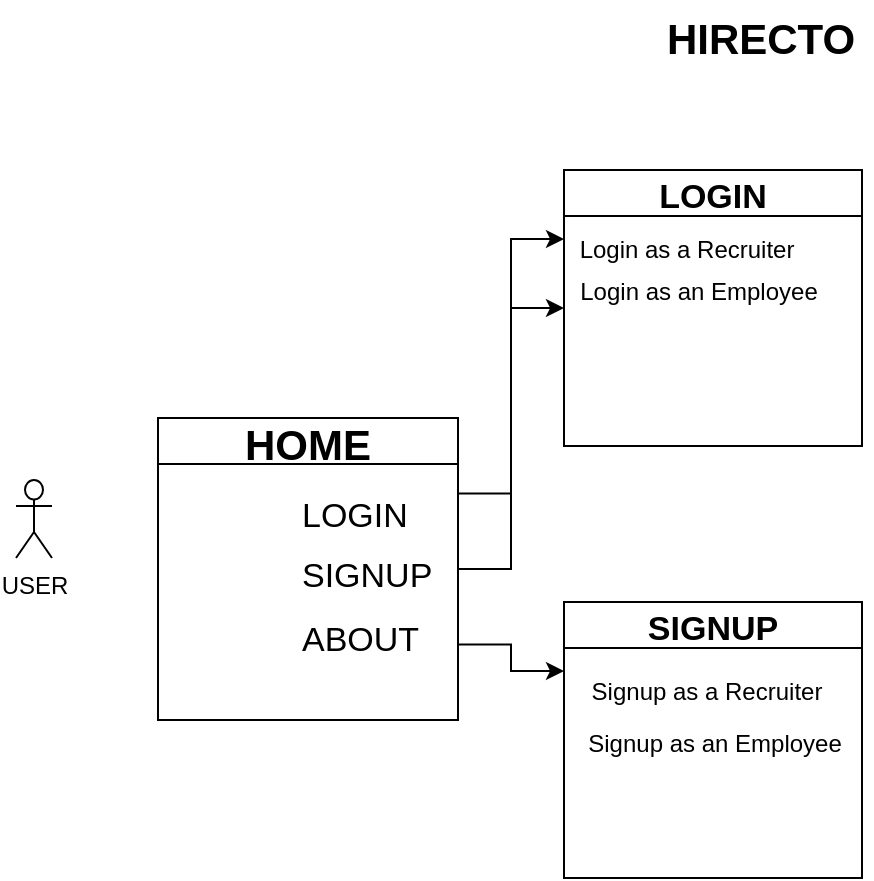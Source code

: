 <mxfile version="20.2.7" type="github">
  <diagram id="C5RBs43oDa-KdzZeNtuy" name="Page-1">
    <mxGraphModel dx="1038" dy="539" grid="0" gridSize="10" guides="1" tooltips="1" connect="1" arrows="1" fold="1" page="1" pageScale="1" pageWidth="827" pageHeight="1169" math="0" shadow="0">
      <root>
        <mxCell id="WIyWlLk6GJQsqaUBKTNV-0" />
        <mxCell id="WIyWlLk6GJQsqaUBKTNV-1" parent="WIyWlLk6GJQsqaUBKTNV-0" />
        <mxCell id="TGyUULLUcQQw1tGc5YkL-0" value="USER" style="shape=umlActor;verticalLabelPosition=bottom;verticalAlign=top;html=1;outlineConnect=0;" parent="WIyWlLk6GJQsqaUBKTNV-1" vertex="1">
          <mxGeometry x="38" y="256" width="18" height="39" as="geometry" />
        </mxCell>
        <mxCell id="TGyUULLUcQQw1tGc5YkL-2" value="HIRECTO" style="text;html=1;align=center;verticalAlign=middle;resizable=0;points=[];autosize=1;strokeColor=none;fillColor=none;fontStyle=1;fontSize=21;" parent="WIyWlLk6GJQsqaUBKTNV-1" vertex="1">
          <mxGeometry x="354" y="16" width="112" height="37" as="geometry" />
        </mxCell>
        <mxCell id="TGyUULLUcQQw1tGc5YkL-10" style="edgeStyle=orthogonalEdgeStyle;rounded=0;orthogonalLoop=1;jettySize=auto;html=1;exitX=1;exitY=0.25;exitDx=0;exitDy=0;entryX=0;entryY=0.25;entryDx=0;entryDy=0;fontSize=17;" edge="1" parent="WIyWlLk6GJQsqaUBKTNV-1" source="TGyUULLUcQQw1tGc5YkL-3" target="TGyUULLUcQQw1tGc5YkL-8">
          <mxGeometry relative="1" as="geometry" />
        </mxCell>
        <mxCell id="aCniQN3QKN2nMsdBsUbV-1" style="edgeStyle=orthogonalEdgeStyle;rounded=0;orthogonalLoop=1;jettySize=auto;html=1;exitX=1;exitY=0.5;exitDx=0;exitDy=0;entryX=0;entryY=0.5;entryDx=0;entryDy=0;" edge="1" parent="WIyWlLk6GJQsqaUBKTNV-1" source="TGyUULLUcQQw1tGc5YkL-3" target="TGyUULLUcQQw1tGc5YkL-8">
          <mxGeometry relative="1" as="geometry" />
        </mxCell>
        <mxCell id="aCniQN3QKN2nMsdBsUbV-2" style="edgeStyle=orthogonalEdgeStyle;rounded=0;orthogonalLoop=1;jettySize=auto;html=1;exitX=1;exitY=0.75;exitDx=0;exitDy=0;entryX=0;entryY=0.25;entryDx=0;entryDy=0;" edge="1" parent="WIyWlLk6GJQsqaUBKTNV-1" source="TGyUULLUcQQw1tGc5YkL-3" target="TGyUULLUcQQw1tGc5YkL-9">
          <mxGeometry relative="1" as="geometry" />
        </mxCell>
        <mxCell id="TGyUULLUcQQw1tGc5YkL-3" value="HOME" style="swimlane;fontSize=21;" parent="WIyWlLk6GJQsqaUBKTNV-1" vertex="1">
          <mxGeometry x="109" y="225" width="150" height="151" as="geometry" />
        </mxCell>
        <mxCell id="TGyUULLUcQQw1tGc5YkL-12" value="LOGIN" style="text;strokeColor=none;fillColor=none;align=left;verticalAlign=middle;spacingLeft=4;spacingRight=4;overflow=hidden;points=[[0,0.5],[1,0.5]];portConstraint=eastwest;rotatable=0;fontSize=17;" vertex="1" parent="TGyUULLUcQQw1tGc5YkL-3">
          <mxGeometry x="66" y="32" width="80" height="30" as="geometry" />
        </mxCell>
        <mxCell id="TGyUULLUcQQw1tGc5YkL-13" value="SIGNUP" style="text;strokeColor=none;fillColor=none;align=left;verticalAlign=middle;spacingLeft=4;spacingRight=4;overflow=hidden;points=[[0,0.5],[1,0.5]];portConstraint=eastwest;rotatable=0;fontSize=17;" vertex="1" parent="TGyUULLUcQQw1tGc5YkL-3">
          <mxGeometry x="66" y="62" width="80" height="30" as="geometry" />
        </mxCell>
        <mxCell id="TGyUULLUcQQw1tGc5YkL-14" value="ABOUT" style="text;strokeColor=none;fillColor=none;align=left;verticalAlign=middle;spacingLeft=4;spacingRight=4;overflow=hidden;points=[[0,0.5],[1,0.5]];portConstraint=eastwest;rotatable=0;fontSize=17;" vertex="1" parent="TGyUULLUcQQw1tGc5YkL-3">
          <mxGeometry x="66" y="94" width="80" height="30" as="geometry" />
        </mxCell>
        <mxCell id="TGyUULLUcQQw1tGc5YkL-8" value="LOGIN" style="swimlane;fontSize=17;" parent="WIyWlLk6GJQsqaUBKTNV-1" vertex="1">
          <mxGeometry x="312" y="101" width="149" height="138" as="geometry" />
        </mxCell>
        <mxCell id="aCniQN3QKN2nMsdBsUbV-4" value="Login as an Employee" style="text;html=1;align=center;verticalAlign=middle;resizable=0;points=[];autosize=1;strokeColor=none;fillColor=none;" vertex="1" parent="TGyUULLUcQQw1tGc5YkL-8">
          <mxGeometry x="-2" y="48" width="137" height="26" as="geometry" />
        </mxCell>
        <mxCell id="TGyUULLUcQQw1tGc5YkL-9" value="SIGNUP" style="swimlane;fontSize=17;" parent="WIyWlLk6GJQsqaUBKTNV-1" vertex="1">
          <mxGeometry x="312" y="317" width="149" height="138" as="geometry" />
        </mxCell>
        <mxCell id="aCniQN3QKN2nMsdBsUbV-5" value="Signup as a Recruiter" style="text;html=1;align=center;verticalAlign=middle;resizable=0;points=[];autosize=1;strokeColor=none;fillColor=none;" vertex="1" parent="TGyUULLUcQQw1tGc5YkL-9">
          <mxGeometry x="4" y="32" width="133" height="26" as="geometry" />
        </mxCell>
        <mxCell id="aCniQN3QKN2nMsdBsUbV-6" value="Signup as an Employee" style="text;html=1;align=center;verticalAlign=middle;resizable=0;points=[];autosize=1;strokeColor=none;fillColor=none;" vertex="1" parent="TGyUULLUcQQw1tGc5YkL-9">
          <mxGeometry x="2" y="58" width="145" height="26" as="geometry" />
        </mxCell>
        <mxCell id="aCniQN3QKN2nMsdBsUbV-3" value="Login as a Recruiter" style="text;html=1;align=center;verticalAlign=middle;resizable=0;points=[];autosize=1;strokeColor=none;fillColor=none;" vertex="1" parent="WIyWlLk6GJQsqaUBKTNV-1">
          <mxGeometry x="310" y="128" width="125" height="26" as="geometry" />
        </mxCell>
      </root>
    </mxGraphModel>
  </diagram>
</mxfile>
